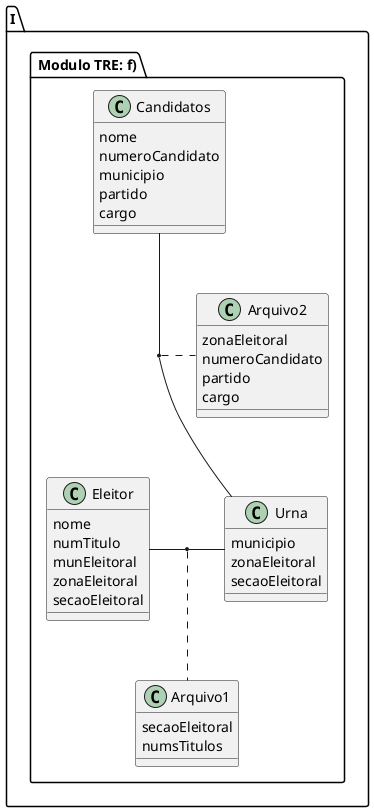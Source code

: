 @startuml

package "I. Modulo TRE: f)" {
class Eleitor {
nome
numTitulo
munEleitoral
zonaEleitoral
secaoEleitoral
}

class Candidatos {
nome
numeroCandidato
municipio
partido
cargo
}

class Urna {
municipio
zonaEleitoral
secaoEleitoral
}

Class Arquivo1 {
secaoEleitoral
numsTitulos
}

Class Arquivo2 {
zonaEleitoral
numeroCandidato
partido
cargo
}

Eleitor - Urna
(Eleitor, Urna) .. Arquivo1
(Candidatos, Urna) .. Arquivo2

}

@enduml